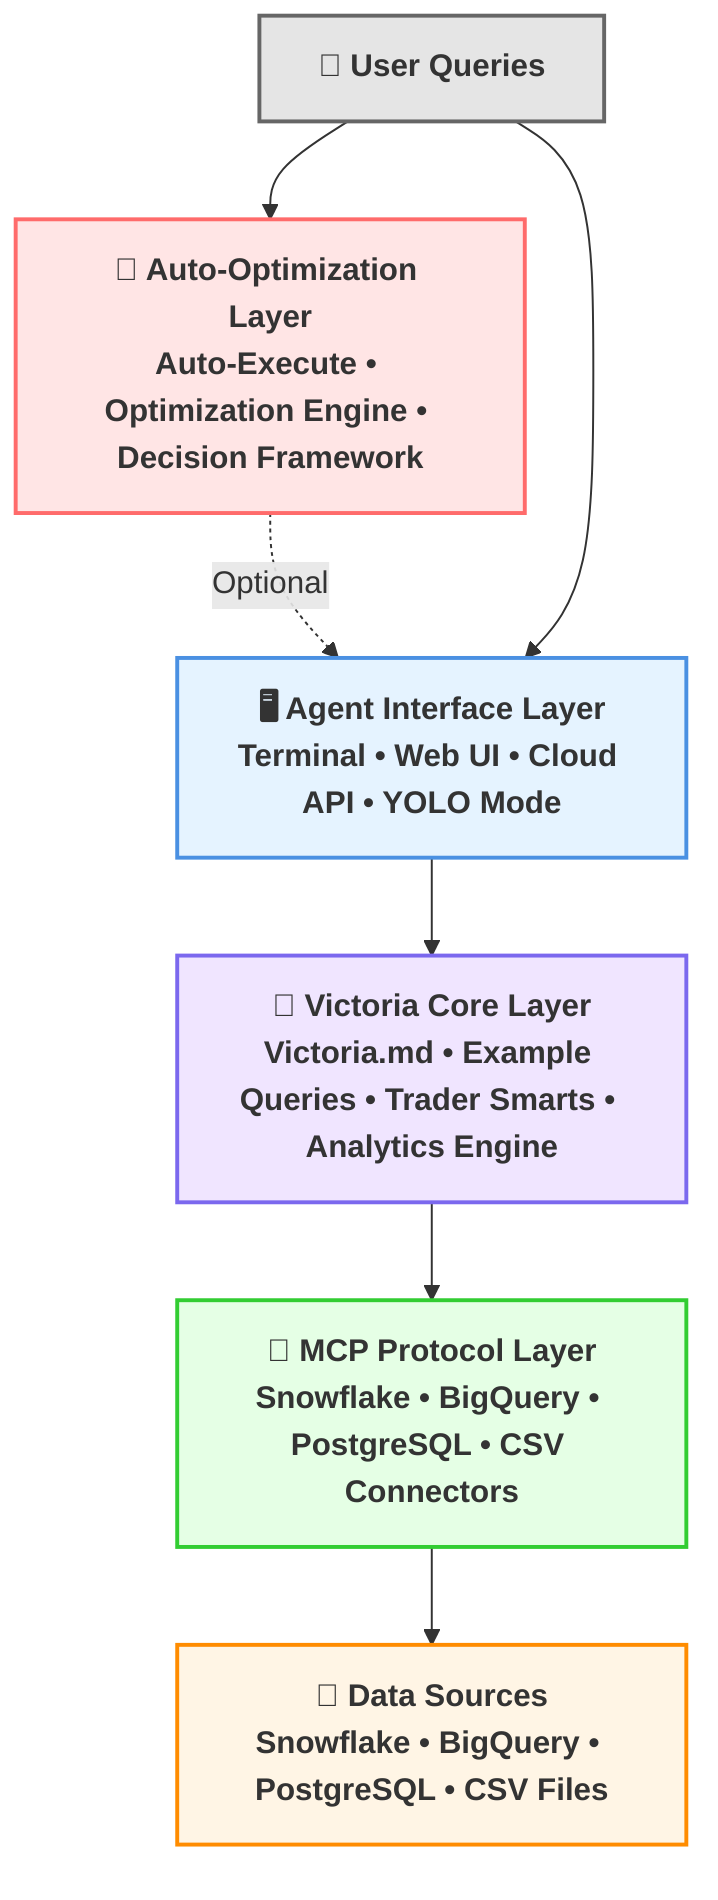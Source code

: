 graph TD
    %% User
    User[👤 User Queries]
    
    %% Layer 4: Auto-Optimization (Optional)
    Layer4[🤖 Auto-Optimization Layer<br/>Auto-Execute • Optimization Engine • Decision Framework]
    
    %% Layer 3: Agent Interface
    Layer3[🖥️ Agent Interface Layer<br/>Terminal • Web UI • Cloud API • YOLO Mode]
    
    %% Layer 2: MCP Protocol
    Layer2[🔌 MCP Protocol Layer<br/>Snowflake • BigQuery • PostgreSQL • CSV Connectors]
    
    %% Layer 1: Victoria Core
    Layer1[🧠 Victoria Core Layer<br/>Victoria.md • Example Queries • Trader Smarts • Analytics Engine]
    
    %% Data Sources
    DataSources[💾 Data Sources<br/>Snowflake • BigQuery • PostgreSQL • CSV Files]
    
    %% Connections
    User --> Layer4
    Layer4 -.->|Optional| Layer3
    User --> Layer3
    Layer3 --> Layer1
    Layer1 --> Layer2
    Layer2 --> DataSources
    
    %% Styling for clean layers
    classDef layer fill:#f9f9f9,stroke:#333,stroke-width:2px,color:#333,font-weight:bold
    classDef autoLayer fill:#FFE5E5,stroke:#FF6B6B,stroke-width:2px,color:#333,font-weight:bold
    classDef agentLayer fill:#E5F3FF,stroke:#4A90E2,stroke-width:2px,color:#333,font-weight:bold
    classDef mcpLayer fill:#E5FFE5,stroke:#32CD32,stroke-width:2px,color:#333,font-weight:bold
    classDef coreLayer fill:#F0E5FF,stroke:#7B68EE,stroke-width:2px,color:#333,font-weight:bold
    classDef dataLayer fill:#FFF5E5,stroke:#FF8C00,stroke-width:2px,color:#333,font-weight:bold
    classDef user fill:#E5E5E5,stroke:#666,stroke-width:2px,color:#333,font-weight:bold
    
    %% Apply styles
    class User user
    class Layer4 autoLayer
    class Layer3 agentLayer
    class Layer2 mcpLayer
    class Layer1 coreLayer
    class DataSources dataLayer